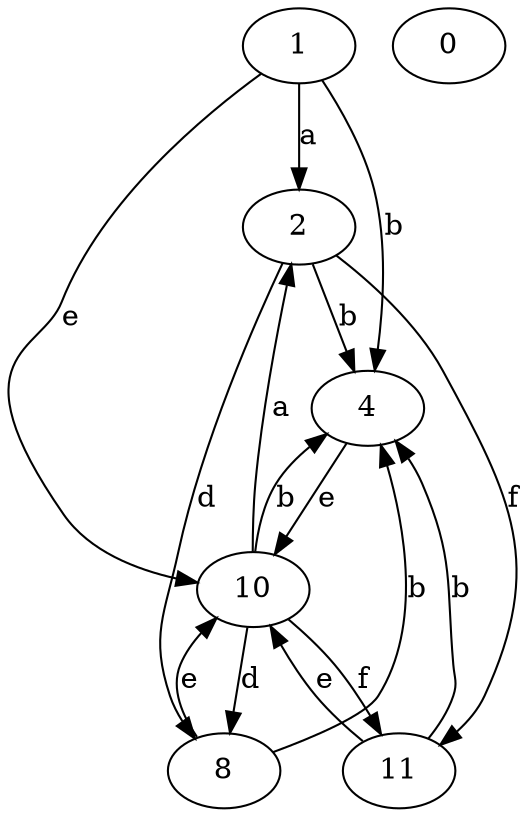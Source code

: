 strict digraph  {
1;
2;
4;
8;
0;
10;
11;
1 -> 2  [label=a];
1 -> 4  [label=b];
1 -> 10  [label=e];
2 -> 4  [label=b];
2 -> 8  [label=d];
2 -> 11  [label=f];
4 -> 10  [label=e];
8 -> 4  [label=b];
8 -> 10  [label=e];
10 -> 2  [label=a];
10 -> 4  [label=b];
10 -> 8  [label=d];
10 -> 11  [label=f];
11 -> 4  [label=b];
11 -> 10  [label=e];
}
